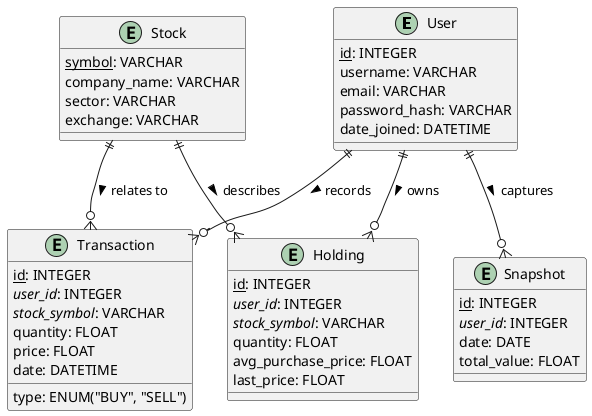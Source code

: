 @startuml
!define table(x) class x << (T,#FFAAAA) >>
!define primary_key(x) <u>x</u>
!define foreign_key(x) <i>x</i>

entity User {
    primary_key(id): INTEGER
    username: VARCHAR
    email: VARCHAR
    password_hash: VARCHAR
    date_joined: DATETIME
}

entity Holding {
    primary_key(id): INTEGER
    foreign_key(user_id): INTEGER
    foreign_key(stock_symbol): VARCHAR
    quantity: FLOAT
    avg_purchase_price: FLOAT
    last_price: FLOAT
}

entity Transaction {
    primary_key(id): INTEGER
    foreign_key(user_id): INTEGER
    foreign_key(stock_symbol): VARCHAR
    type: ENUM("BUY", "SELL")
    quantity: FLOAT
    price: FLOAT
    date: DATETIME
}

entity Snapshot {
    primary_key(id): INTEGER
    foreign_key(user_id): INTEGER
    date: DATE
    total_value: FLOAT
}

entity Stock {
    primary_key(symbol): VARCHAR
    company_name: VARCHAR
    sector: VARCHAR
    exchange: VARCHAR
}

' Relationships
User ||--o{ Holding : owns >
User ||--o{ Transaction : records >
User ||--o{ Snapshot : captures >

Stock ||--o{ Holding : "describes >"
Stock ||--o{ Transaction : "relates to >"
@enduml
